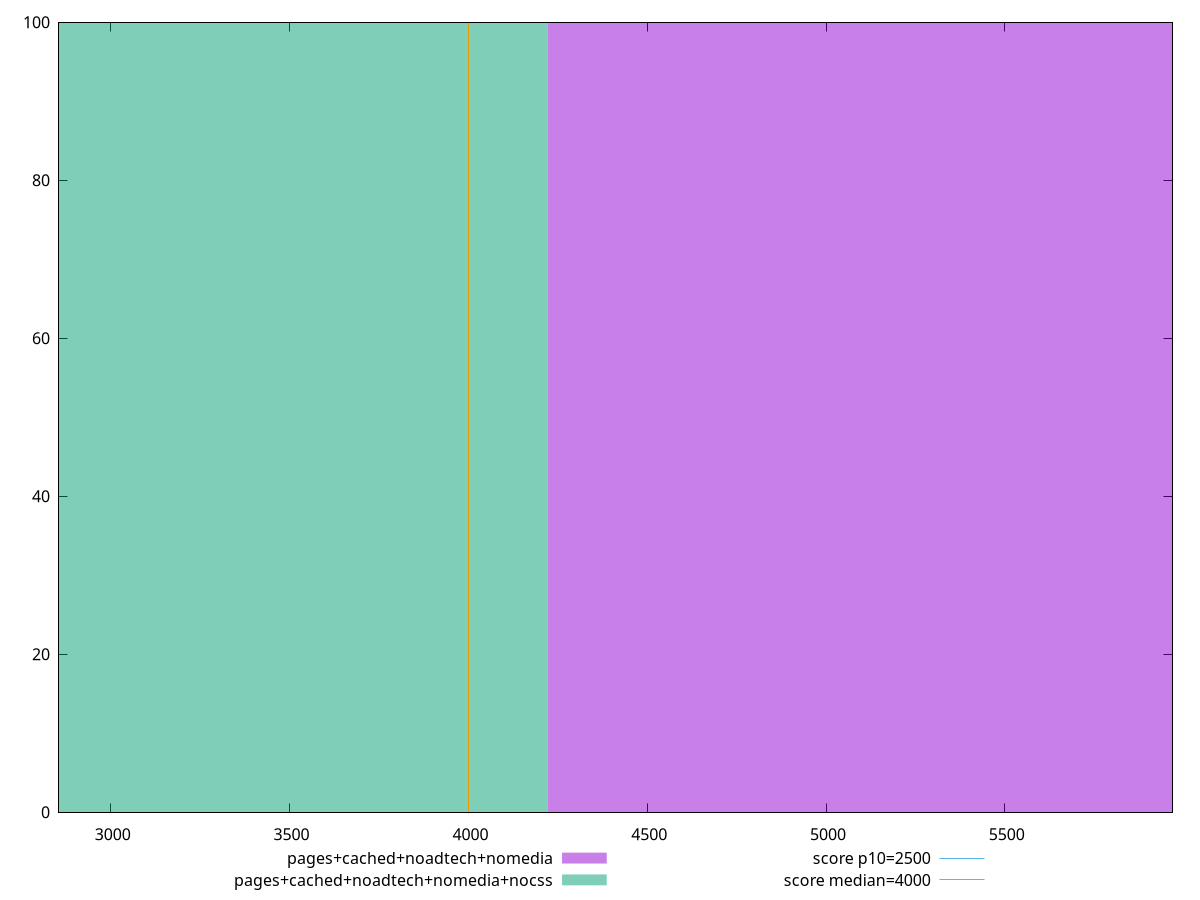 reset

$pagesCachedNoadtechNomedia <<EOF
5628.977972484522 100
EOF

$pagesCachedNoadtechNomediaNocss <<EOF
2814.488986242261 100
EOF

set key outside below
set boxwidth 2814.488986242261
set xrange [2855.359500000001:5968.698000000004]
set yrange [0:100]
set trange [0:100]
set style fill transparent solid 0.5 noborder

set parametric
set terminal svg size 640, 500 enhanced background rgb 'white'
set output "report_00009_2021-02-08T22-37-41.559Z/largest-contentful-paint/comparison/histogram/3_vs_4.svg"

plot $pagesCachedNoadtechNomedia title "pages+cached+noadtech+nomedia" with boxes, \
     $pagesCachedNoadtechNomediaNocss title "pages+cached+noadtech+nomedia+nocss" with boxes, \
     2500,t title "score p10=2500", \
     4000,t title "score median=4000"

reset
